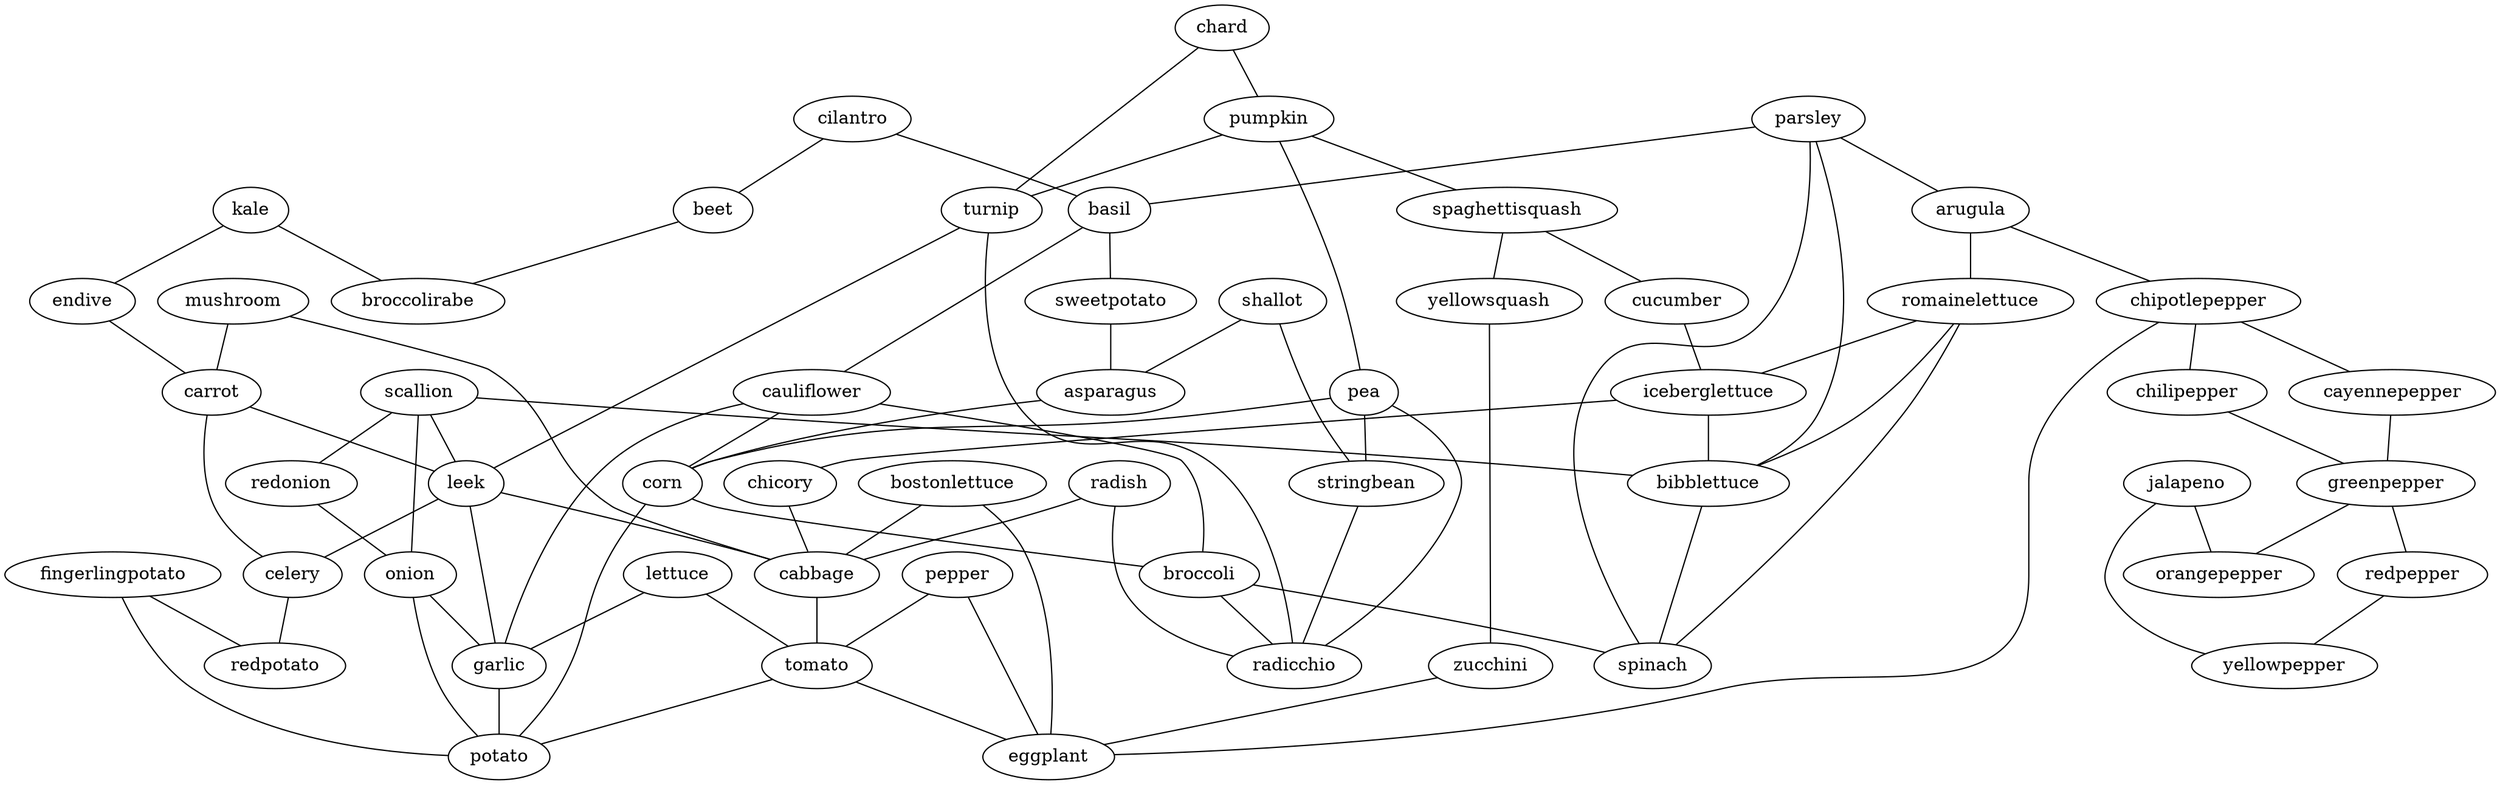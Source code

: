 strict graph G {
kale;
radish;
parsley;
arugula;
lettuce;
chipotlepepper;
scallion;
redonion;
cilantro;
chard;
beet;
basil;
pumpkin;
endive;
mushroom;
shallot;
spaghettisquash;
sweetpotato;
romainelettuce;
cayennepepper;
chilipepper;
onion;
asparagus;
pea;
broccolirabe;
greenpepper;
redpepper;
bostonlettuce;
cucumber;
carrot;
turnip;
yellowsquash;
jalapeno;
orangepepper;
iceberglettuce;
chicory;
fingerlingpotato;
leek;
zucchini;
yellowpepper;
pepper;
stringbean;
cauliflower;
celery;
corn;
bibblettuce;
redpotato;
garlic;
cabbage;
broccoli;
tomato;
potato;
spinach;
eggplant;
radicchio;
kale -- broccolirabe  [weight=1];
kale -- endive  [weight=1];
radish -- radicchio  [weight=1];
radish -- cabbage  [weight=1];
parsley -- spinach  [weight=1];
parsley -- bibblettuce  [weight=1];
parsley -- arugula  [weight=1];
parsley -- basil  [weight=1];
arugula -- romainelettuce  [weight=1];
arugula -- chipotlepepper  [weight=1];
lettuce -- tomato  [weight=1];
lettuce -- garlic  [weight=1];
chipotlepepper -- chilipepper  [weight=1];
chipotlepepper -- cayennepepper  [weight=1];
chipotlepepper -- eggplant  [weight=1];
scallion -- onion  [weight=1];
scallion -- bibblettuce  [weight=1];
scallion -- redonion  [weight=1];
scallion -- leek  [weight=1];
redonion -- onion  [weight=1];
cilantro -- basil  [weight=1];
cilantro -- beet  [weight=1];
chard -- turnip  [weight=1];
chard -- pumpkin  [weight=1];
beet -- broccolirabe  [weight=1];
basil -- cauliflower  [weight=1];
basil -- sweetpotato  [weight=1];
pumpkin -- spaghettisquash  [weight=1];
pumpkin -- pea  [weight=1];
pumpkin -- turnip  [weight=1];
endive -- carrot  [weight=1];
mushroom -- cabbage  [weight=1];
mushroom -- carrot  [weight=1];
shallot -- asparagus  [weight=1];
shallot -- stringbean  [weight=1];
spaghettisquash -- cucumber  [weight=1];
spaghettisquash -- yellowsquash  [weight=1];
sweetpotato -- asparagus  [weight=1];
romainelettuce -- spinach  [weight=1];
romainelettuce -- bibblettuce  [weight=1];
romainelettuce -- iceberglettuce  [weight=1];
cayennepepper -- greenpepper  [weight=1];
chilipepper -- greenpepper  [weight=1];
onion -- garlic  [weight=1];
onion -- potato  [weight=1];
asparagus -- corn  [weight=1];
pea -- stringbean  [weight=1];
pea -- corn  [weight=1];
pea -- radicchio  [weight=1];
greenpepper -- redpepper  [weight=1];
greenpepper -- orangepepper  [weight=1];
redpepper -- yellowpepper  [weight=1];
bostonlettuce -- cabbage  [weight=1];
bostonlettuce -- eggplant  [weight=1];
cucumber -- iceberglettuce  [weight=1];
carrot -- celery  [weight=1];
carrot -- leek  [weight=1];
turnip -- radicchio  [weight=1];
turnip -- leek  [weight=1];
yellowsquash -- zucchini  [weight=1];
jalapeno -- yellowpepper  [weight=1];
jalapeno -- orangepepper  [weight=1];
iceberglettuce -- chicory  [weight=1];
iceberglettuce -- bibblettuce  [weight=1];
chicory -- cabbage  [weight=1];
fingerlingpotato -- redpotato  [weight=1];
fingerlingpotato -- potato  [weight=1];
leek -- celery  [weight=1];
leek -- garlic  [weight=1];
leek -- cabbage  [weight=1];
zucchini -- eggplant  [weight=1];
pepper -- tomato  [weight=1];
pepper -- eggplant  [weight=1];
stringbean -- radicchio  [weight=1];
cauliflower -- corn  [weight=1];
cauliflower -- garlic  [weight=1];
cauliflower -- broccoli  [weight=1];
celery -- redpotato  [weight=1];
corn -- potato  [weight=1];
corn -- broccoli  [weight=1];
bibblettuce -- spinach  [weight=1];
garlic -- potato  [weight=1];
cabbage -- tomato  [weight=1];
broccoli -- spinach  [weight=1];
broccoli -- radicchio  [weight=1];
tomato -- potato  [weight=1];
tomato -- eggplant  [weight=1];
}
